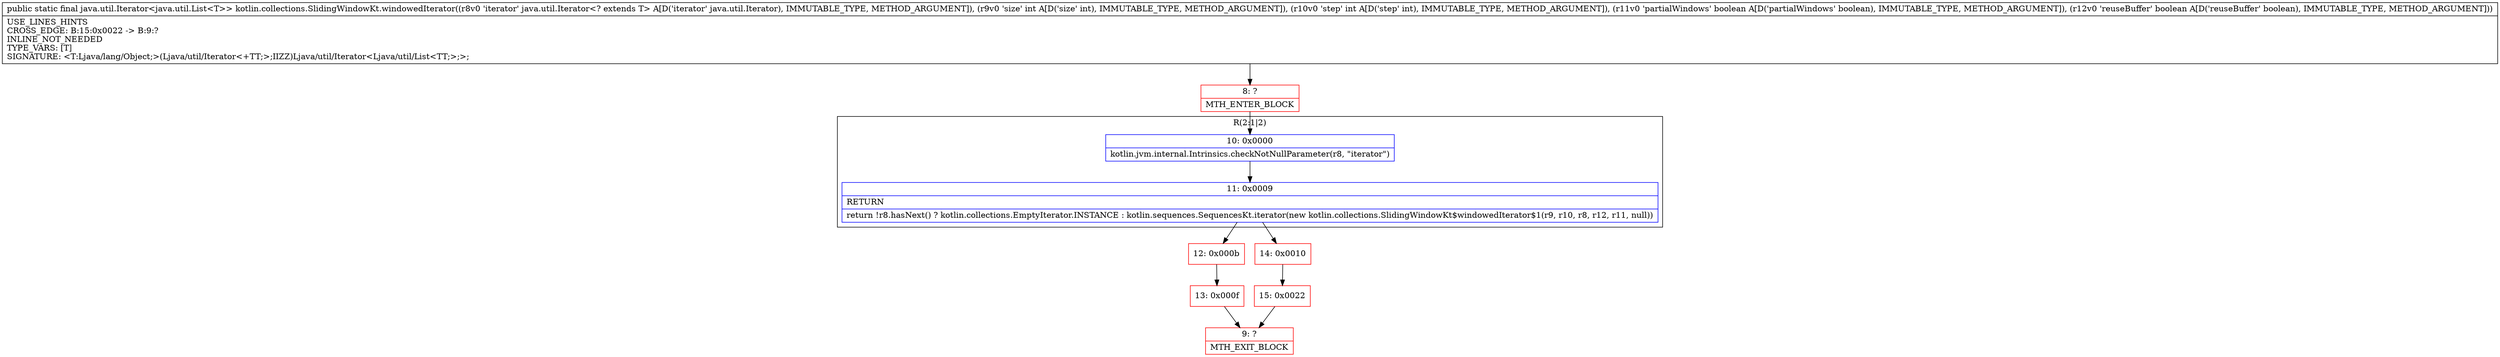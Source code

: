 digraph "CFG forkotlin.collections.SlidingWindowKt.windowedIterator(Ljava\/util\/Iterator;IIZZ)Ljava\/util\/Iterator;" {
subgraph cluster_Region_1114046964 {
label = "R(2:1|2)";
node [shape=record,color=blue];
Node_10 [shape=record,label="{10\:\ 0x0000|kotlin.jvm.internal.Intrinsics.checkNotNullParameter(r8, \"iterator\")\l}"];
Node_11 [shape=record,label="{11\:\ 0x0009|RETURN\l|return !r8.hasNext() ? kotlin.collections.EmptyIterator.INSTANCE : kotlin.sequences.SequencesKt.iterator(new kotlin.collections.SlidingWindowKt$windowedIterator$1(r9, r10, r8, r12, r11, null))\l}"];
}
Node_8 [shape=record,color=red,label="{8\:\ ?|MTH_ENTER_BLOCK\l}"];
Node_12 [shape=record,color=red,label="{12\:\ 0x000b}"];
Node_13 [shape=record,color=red,label="{13\:\ 0x000f}"];
Node_9 [shape=record,color=red,label="{9\:\ ?|MTH_EXIT_BLOCK\l}"];
Node_14 [shape=record,color=red,label="{14\:\ 0x0010}"];
Node_15 [shape=record,color=red,label="{15\:\ 0x0022}"];
MethodNode[shape=record,label="{public static final java.util.Iterator\<java.util.List\<T\>\> kotlin.collections.SlidingWindowKt.windowedIterator((r8v0 'iterator' java.util.Iterator\<? extends T\> A[D('iterator' java.util.Iterator), IMMUTABLE_TYPE, METHOD_ARGUMENT]), (r9v0 'size' int A[D('size' int), IMMUTABLE_TYPE, METHOD_ARGUMENT]), (r10v0 'step' int A[D('step' int), IMMUTABLE_TYPE, METHOD_ARGUMENT]), (r11v0 'partialWindows' boolean A[D('partialWindows' boolean), IMMUTABLE_TYPE, METHOD_ARGUMENT]), (r12v0 'reuseBuffer' boolean A[D('reuseBuffer' boolean), IMMUTABLE_TYPE, METHOD_ARGUMENT]))  | USE_LINES_HINTS\lCROSS_EDGE: B:15:0x0022 \-\> B:9:?\lINLINE_NOT_NEEDED\lTYPE_VARS: [T]\lSIGNATURE: \<T:Ljava\/lang\/Object;\>(Ljava\/util\/Iterator\<+TT;\>;IIZZ)Ljava\/util\/Iterator\<Ljava\/util\/List\<TT;\>;\>;\l}"];
MethodNode -> Node_8;Node_10 -> Node_11;
Node_11 -> Node_12;
Node_11 -> Node_14;
Node_8 -> Node_10;
Node_12 -> Node_13;
Node_13 -> Node_9;
Node_14 -> Node_15;
Node_15 -> Node_9;
}

